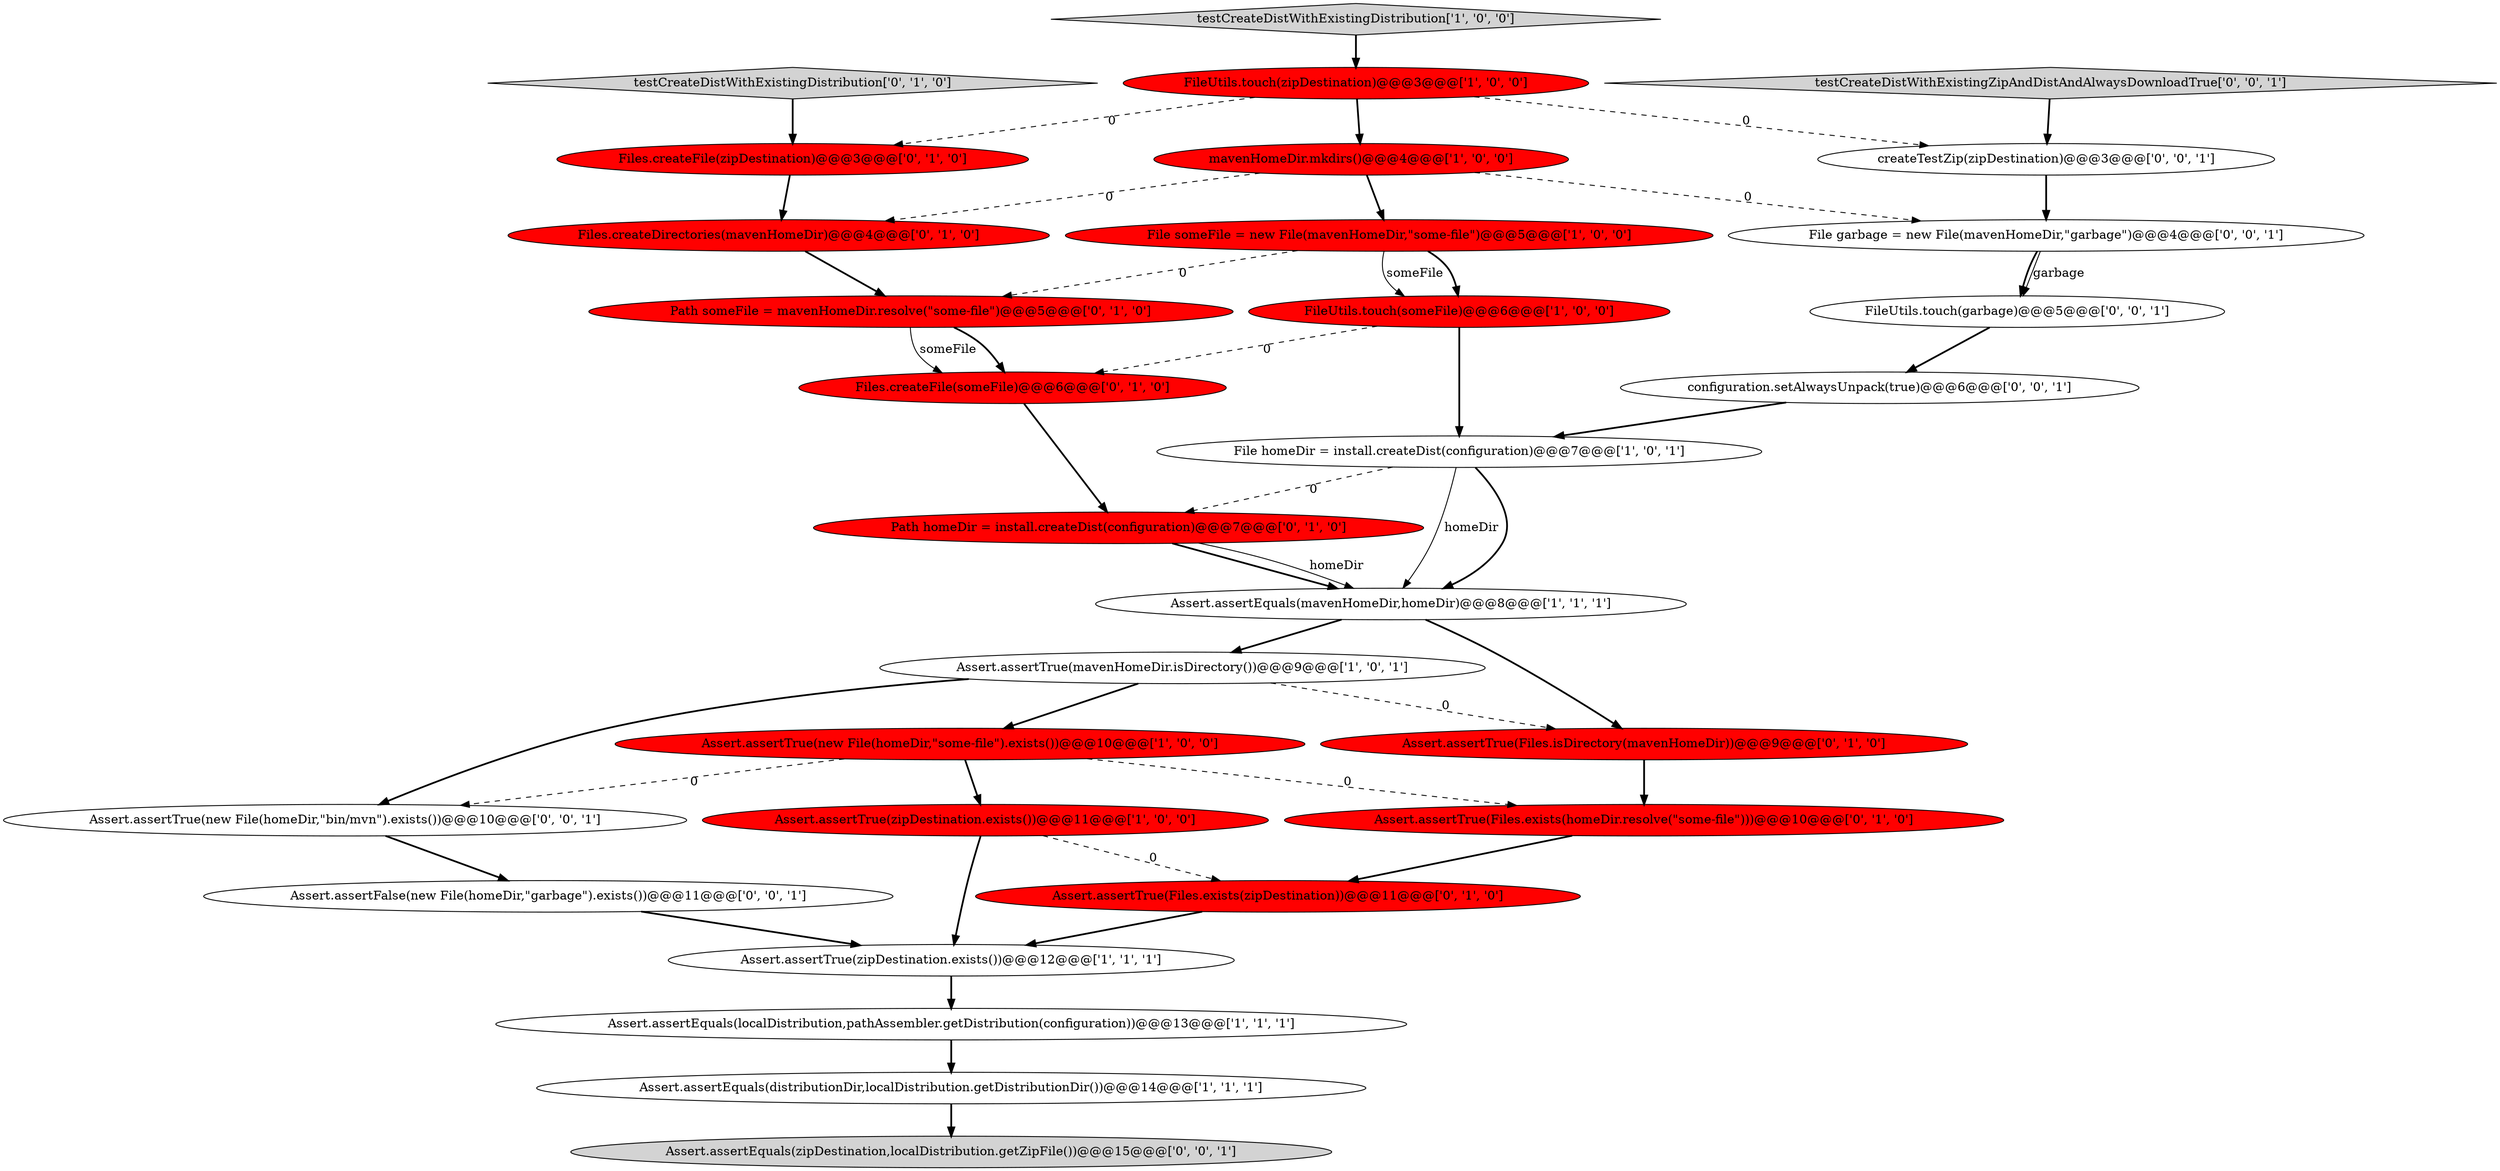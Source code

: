 digraph {
19 [style = filled, label = "Assert.assertTrue(Files.exists(homeDir.resolve(\"some-file\")))@@@10@@@['0', '1', '0']", fillcolor = red, shape = ellipse image = "AAA1AAABBB2BBB"];
2 [style = filled, label = "File someFile = new File(mavenHomeDir,\"some-file\")@@@5@@@['1', '0', '0']", fillcolor = red, shape = ellipse image = "AAA1AAABBB1BBB"];
28 [style = filled, label = "testCreateDistWithExistingZipAndDistAndAlwaysDownloadTrue['0', '0', '1']", fillcolor = lightgray, shape = diamond image = "AAA0AAABBB3BBB"];
3 [style = filled, label = "File homeDir = install.createDist(configuration)@@@7@@@['1', '0', '1']", fillcolor = white, shape = ellipse image = "AAA0AAABBB1BBB"];
23 [style = filled, label = "configuration.setAlwaysUnpack(true)@@@6@@@['0', '0', '1']", fillcolor = white, shape = ellipse image = "AAA0AAABBB3BBB"];
10 [style = filled, label = "Assert.assertTrue(mavenHomeDir.isDirectory())@@@9@@@['1', '0', '1']", fillcolor = white, shape = ellipse image = "AAA0AAABBB1BBB"];
22 [style = filled, label = "Assert.assertEquals(zipDestination,localDistribution.getZipFile())@@@15@@@['0', '0', '1']", fillcolor = lightgray, shape = ellipse image = "AAA0AAABBB3BBB"];
11 [style = filled, label = "mavenHomeDir.mkdirs()@@@4@@@['1', '0', '0']", fillcolor = red, shape = ellipse image = "AAA1AAABBB1BBB"];
1 [style = filled, label = "Assert.assertTrue(zipDestination.exists())@@@11@@@['1', '0', '0']", fillcolor = red, shape = ellipse image = "AAA1AAABBB1BBB"];
14 [style = filled, label = "Files.createFile(zipDestination)@@@3@@@['0', '1', '0']", fillcolor = red, shape = ellipse image = "AAA1AAABBB2BBB"];
25 [style = filled, label = "Assert.assertFalse(new File(homeDir,\"garbage\").exists())@@@11@@@['0', '0', '1']", fillcolor = white, shape = ellipse image = "AAA0AAABBB3BBB"];
27 [style = filled, label = "FileUtils.touch(garbage)@@@5@@@['0', '0', '1']", fillcolor = white, shape = ellipse image = "AAA0AAABBB3BBB"];
4 [style = filled, label = "FileUtils.touch(zipDestination)@@@3@@@['1', '0', '0']", fillcolor = red, shape = ellipse image = "AAA1AAABBB1BBB"];
7 [style = filled, label = "Assert.assertEquals(distributionDir,localDistribution.getDistributionDir())@@@14@@@['1', '1', '1']", fillcolor = white, shape = ellipse image = "AAA0AAABBB1BBB"];
20 [style = filled, label = "Path homeDir = install.createDist(configuration)@@@7@@@['0', '1', '0']", fillcolor = red, shape = ellipse image = "AAA1AAABBB2BBB"];
9 [style = filled, label = "Assert.assertTrue(zipDestination.exists())@@@12@@@['1', '1', '1']", fillcolor = white, shape = ellipse image = "AAA0AAABBB1BBB"];
15 [style = filled, label = "Files.createFile(someFile)@@@6@@@['0', '1', '0']", fillcolor = red, shape = ellipse image = "AAA1AAABBB2BBB"];
17 [style = filled, label = "testCreateDistWithExistingDistribution['0', '1', '0']", fillcolor = lightgray, shape = diamond image = "AAA0AAABBB2BBB"];
5 [style = filled, label = "Assert.assertTrue(new File(homeDir,\"some-file\").exists())@@@10@@@['1', '0', '0']", fillcolor = red, shape = ellipse image = "AAA1AAABBB1BBB"];
16 [style = filled, label = "Assert.assertTrue(Files.isDirectory(mavenHomeDir))@@@9@@@['0', '1', '0']", fillcolor = red, shape = ellipse image = "AAA1AAABBB2BBB"];
29 [style = filled, label = "File garbage = new File(mavenHomeDir,\"garbage\")@@@4@@@['0', '0', '1']", fillcolor = white, shape = ellipse image = "AAA0AAABBB3BBB"];
21 [style = filled, label = "Files.createDirectories(mavenHomeDir)@@@4@@@['0', '1', '0']", fillcolor = red, shape = ellipse image = "AAA1AAABBB2BBB"];
0 [style = filled, label = "Assert.assertEquals(mavenHomeDir,homeDir)@@@8@@@['1', '1', '1']", fillcolor = white, shape = ellipse image = "AAA0AAABBB1BBB"];
26 [style = filled, label = "createTestZip(zipDestination)@@@3@@@['0', '0', '1']", fillcolor = white, shape = ellipse image = "AAA0AAABBB3BBB"];
18 [style = filled, label = "Assert.assertTrue(Files.exists(zipDestination))@@@11@@@['0', '1', '0']", fillcolor = red, shape = ellipse image = "AAA1AAABBB2BBB"];
24 [style = filled, label = "Assert.assertTrue(new File(homeDir,\"bin/mvn\").exists())@@@10@@@['0', '0', '1']", fillcolor = white, shape = ellipse image = "AAA0AAABBB3BBB"];
6 [style = filled, label = "Assert.assertEquals(localDistribution,pathAssembler.getDistribution(configuration))@@@13@@@['1', '1', '1']", fillcolor = white, shape = ellipse image = "AAA0AAABBB1BBB"];
12 [style = filled, label = "FileUtils.touch(someFile)@@@6@@@['1', '0', '0']", fillcolor = red, shape = ellipse image = "AAA1AAABBB1BBB"];
13 [style = filled, label = "Path someFile = mavenHomeDir.resolve(\"some-file\")@@@5@@@['0', '1', '0']", fillcolor = red, shape = ellipse image = "AAA1AAABBB2BBB"];
8 [style = filled, label = "testCreateDistWithExistingDistribution['1', '0', '0']", fillcolor = lightgray, shape = diamond image = "AAA0AAABBB1BBB"];
0->16 [style = bold, label=""];
19->18 [style = bold, label=""];
10->24 [style = bold, label=""];
26->29 [style = bold, label=""];
20->0 [style = bold, label=""];
25->9 [style = bold, label=""];
5->24 [style = dashed, label="0"];
11->29 [style = dashed, label="0"];
28->26 [style = bold, label=""];
23->3 [style = bold, label=""];
29->27 [style = solid, label="garbage"];
1->18 [style = dashed, label="0"];
4->26 [style = dashed, label="0"];
16->19 [style = bold, label=""];
11->2 [style = bold, label=""];
3->0 [style = solid, label="homeDir"];
3->0 [style = bold, label=""];
1->9 [style = bold, label=""];
2->12 [style = bold, label=""];
9->6 [style = bold, label=""];
20->0 [style = solid, label="homeDir"];
5->1 [style = bold, label=""];
29->27 [style = bold, label=""];
7->22 [style = bold, label=""];
0->10 [style = bold, label=""];
2->12 [style = solid, label="someFile"];
10->5 [style = bold, label=""];
17->14 [style = bold, label=""];
2->13 [style = dashed, label="0"];
15->20 [style = bold, label=""];
24->25 [style = bold, label=""];
3->20 [style = dashed, label="0"];
18->9 [style = bold, label=""];
12->15 [style = dashed, label="0"];
27->23 [style = bold, label=""];
4->14 [style = dashed, label="0"];
12->3 [style = bold, label=""];
13->15 [style = bold, label=""];
10->16 [style = dashed, label="0"];
8->4 [style = bold, label=""];
6->7 [style = bold, label=""];
4->11 [style = bold, label=""];
13->15 [style = solid, label="someFile"];
5->19 [style = dashed, label="0"];
14->21 [style = bold, label=""];
21->13 [style = bold, label=""];
11->21 [style = dashed, label="0"];
}
